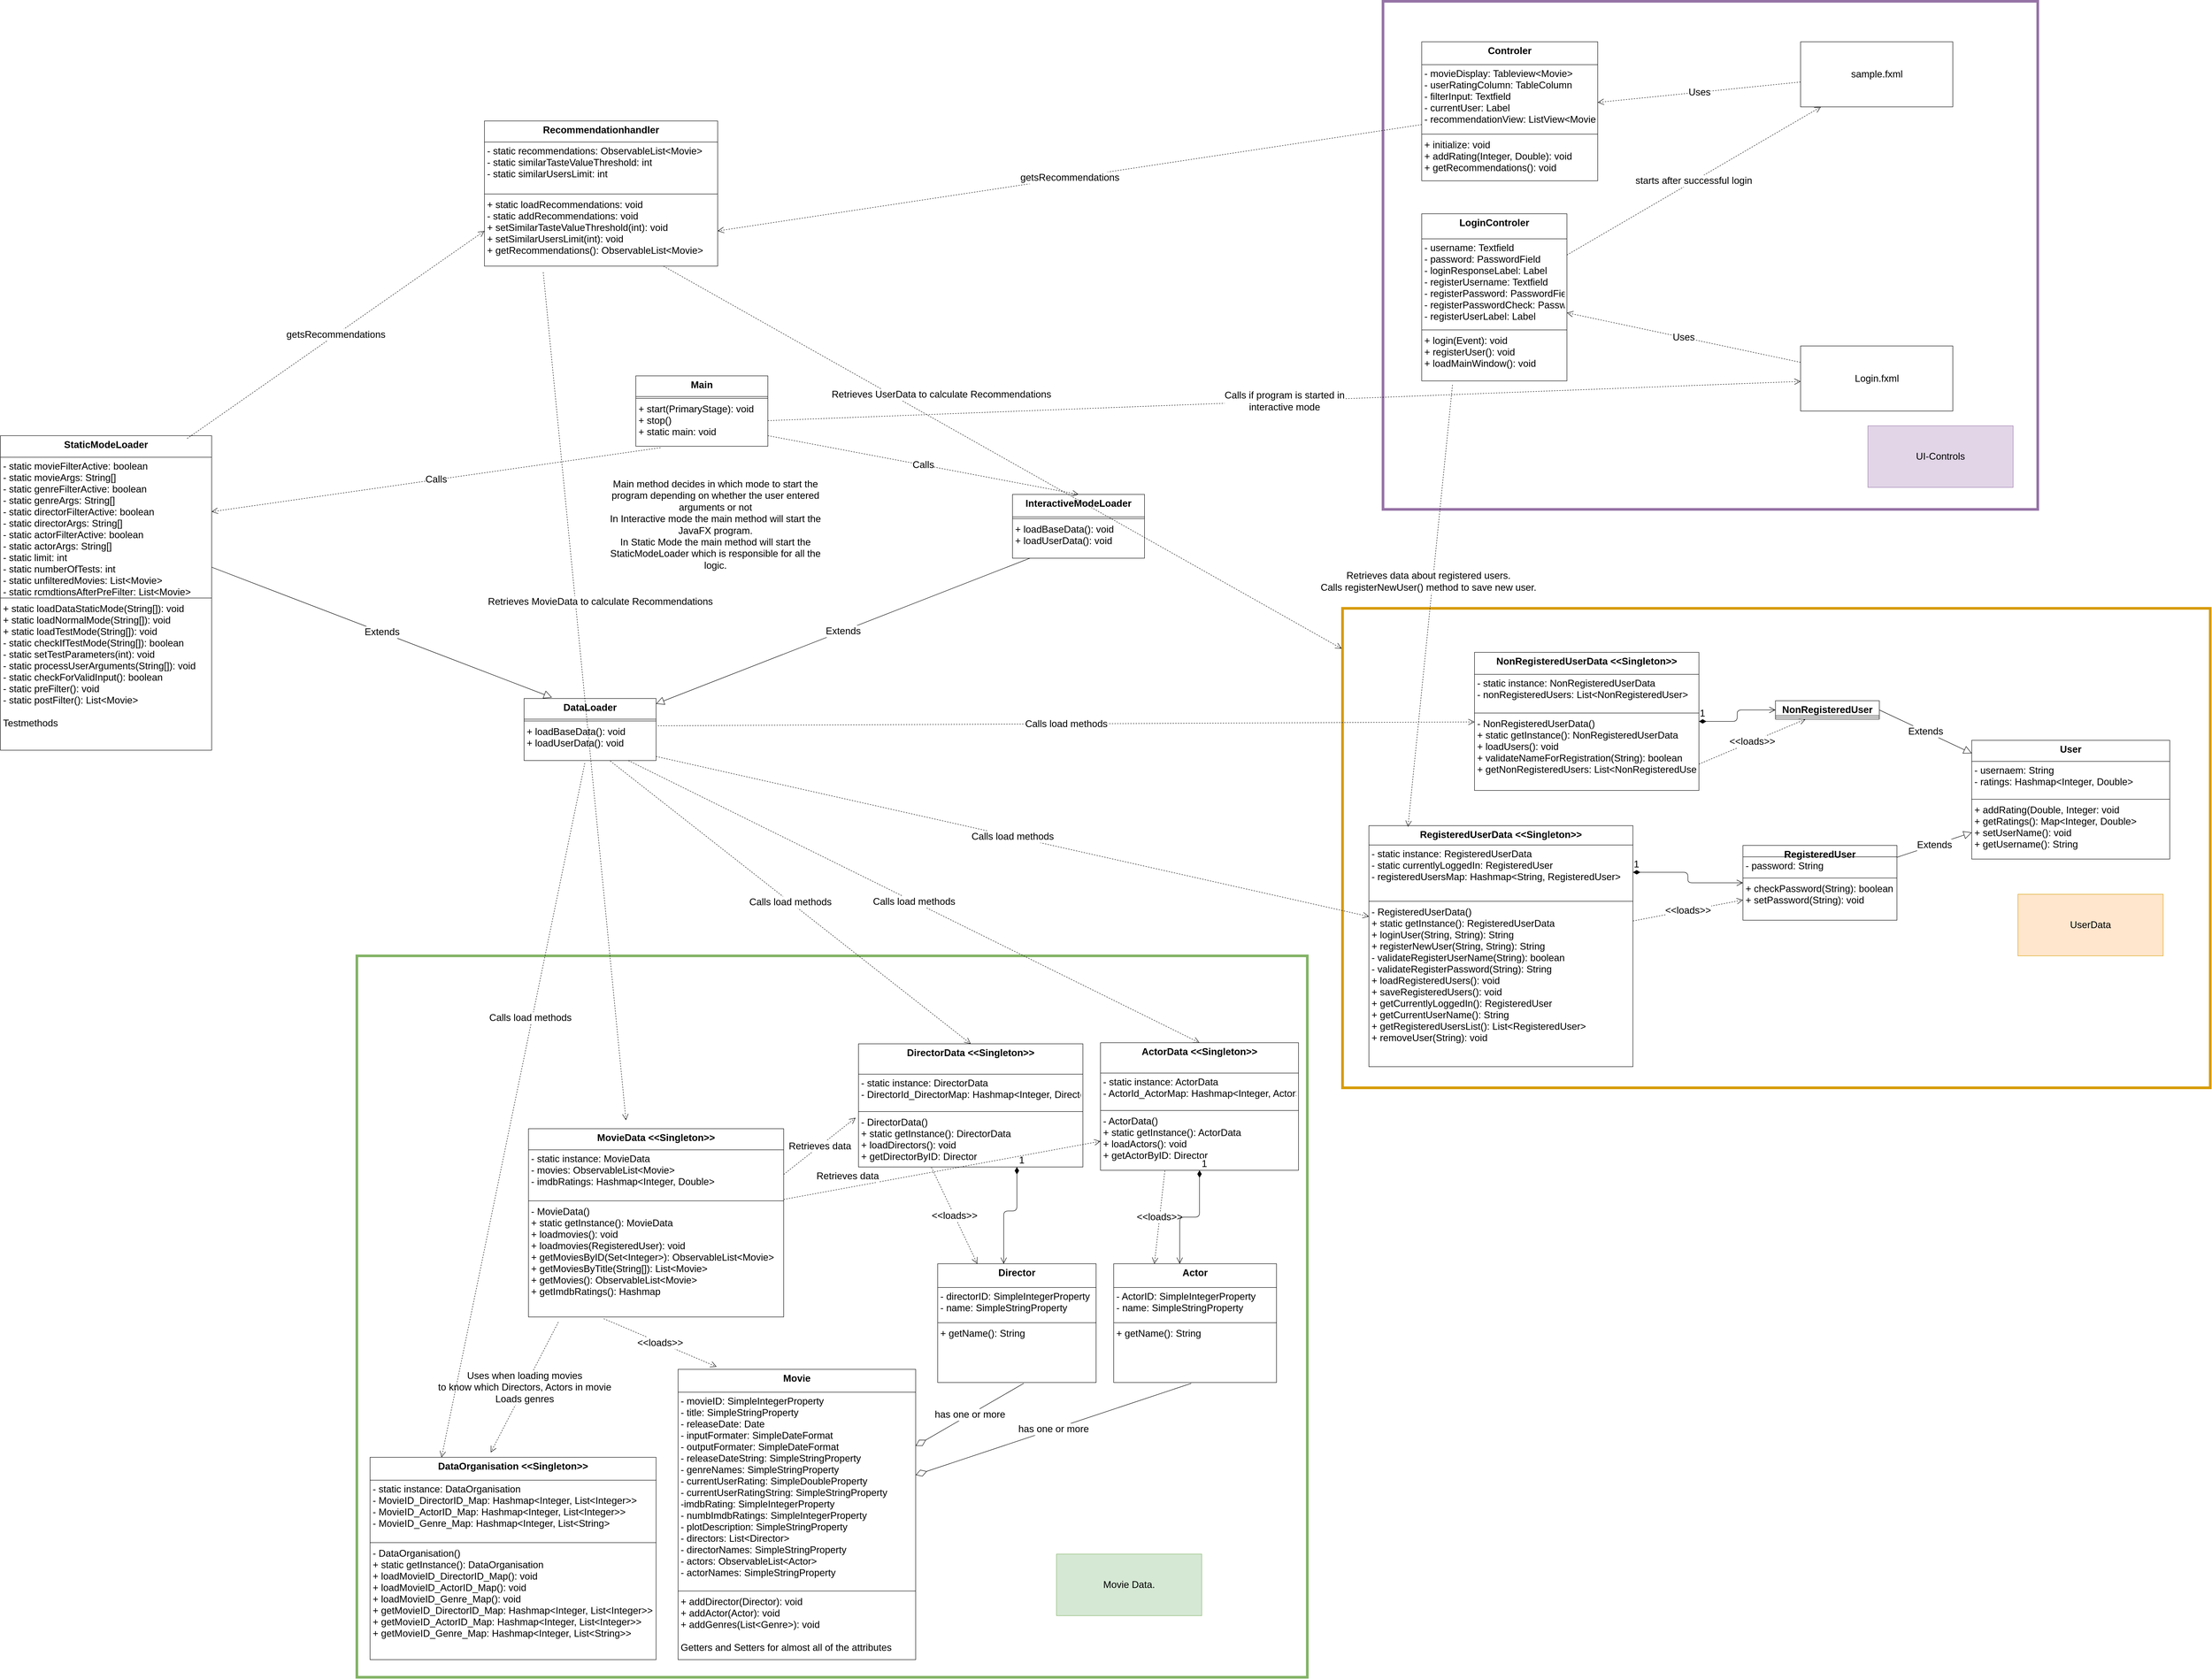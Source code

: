 <mxfile version="10.8.9" type="device"><diagram id="8HhKfUc6ZSLH47v5esoQ" name="Page-1"><mxGraphModel dx="3588" dy="4660" grid="1" gridSize="10" guides="1" tooltips="1" connect="1" arrows="1" fold="1" page="1" pageScale="0.8" pageWidth="850" pageHeight="1100" math="0" shadow="0"><root><mxCell id="0"/><mxCell id="1" parent="0"/><mxCell id="vW1QG-r1ZSbz3fZCaS7M-76" value="" style="rounded=0;whiteSpace=wrap;html=1;strokeWidth=6;fillColor=none;strokeColor=#9673a6;fontSize=22;" parent="1" vertex="1"><mxGeometry x="1232" y="-2790" width="1488" height="1155" as="geometry"/></mxCell><mxCell id="vW1QG-r1ZSbz3fZCaS7M-74" value="" style="rounded=0;whiteSpace=wrap;html=1;strokeWidth=6;fillColor=none;strokeColor=#d79b00;fontSize=22;" parent="1" vertex="1"><mxGeometry x="1140" y="-1410" width="1972" height="1090" as="geometry"/></mxCell><mxCell id="vW1QG-r1ZSbz3fZCaS7M-71" value="" style="rounded=0;whiteSpace=wrap;html=1;strokeWidth=6;fillColor=none;strokeColor=#82b366;fontSize=22;" parent="1" vertex="1"><mxGeometry x="-1100" y="-620" width="2160" height="1640" as="geometry"/></mxCell><mxCell id="vW1QG-r1ZSbz3fZCaS7M-1" value="Director" style="swimlane;fontStyle=1;align=center;verticalAlign=top;childLayout=stackLayout;horizontal=1;startSize=54;horizontalStack=0;resizeParent=1;resizeParentMax=0;resizeLast=0;collapsible=1;marginBottom=0;fontSize=22;" parent="1" vertex="1"><mxGeometry x="220" y="80" width="360" height="270" as="geometry"/></mxCell><mxCell id="vW1QG-r1ZSbz3fZCaS7M-2" value="- directorID: SimpleIntegerProperty&#xA;- name: SimpleStringProperty&#xA;" style="text;strokeColor=none;fillColor=none;align=left;verticalAlign=top;spacingLeft=4;spacingRight=4;overflow=hidden;rotatable=0;points=[[0,0.5],[1,0.5]];portConstraint=eastwest;fontSize=22;" parent="vW1QG-r1ZSbz3fZCaS7M-1" vertex="1"><mxGeometry y="54" width="360" height="76" as="geometry"/></mxCell><mxCell id="vW1QG-r1ZSbz3fZCaS7M-3" value="" style="line;strokeWidth=1;fillColor=none;align=left;verticalAlign=middle;spacingTop=-1;spacingLeft=3;spacingRight=3;rotatable=0;labelPosition=right;points=[];portConstraint=eastwest;fontSize=22;" parent="vW1QG-r1ZSbz3fZCaS7M-1" vertex="1"><mxGeometry y="130" width="360" height="8" as="geometry"/></mxCell><mxCell id="vW1QG-r1ZSbz3fZCaS7M-4" value="+ getName(): String" style="text;strokeColor=none;fillColor=none;align=left;verticalAlign=top;spacingLeft=4;spacingRight=4;overflow=hidden;rotatable=0;points=[[0,0.5],[1,0.5]];portConstraint=eastwest;fontSize=22;" parent="vW1QG-r1ZSbz3fZCaS7M-1" vertex="1"><mxGeometry y="138" width="360" height="132" as="geometry"/></mxCell><mxCell id="vW1QG-r1ZSbz3fZCaS7M-5" value="DirectorData &lt;&lt;Singleton&gt;&gt;" style="swimlane;fontStyle=1;align=center;verticalAlign=top;childLayout=stackLayout;horizontal=1;startSize=69;horizontalStack=0;resizeParent=1;resizeParentMax=0;resizeLast=0;collapsible=1;marginBottom=0;fontSize=22;" parent="1" vertex="1"><mxGeometry x="40" y="-420" width="510" height="280" as="geometry"/></mxCell><mxCell id="vW1QG-r1ZSbz3fZCaS7M-6" value="- static instance: DirectorData&#xA;- DirectorId_DirectorMap: Hashmap&lt;Integer, Director&gt; &#xA;" style="text;strokeColor=none;fillColor=none;align=left;verticalAlign=top;spacingLeft=4;spacingRight=4;overflow=hidden;rotatable=0;points=[[0,0.5],[1,0.5]];portConstraint=eastwest;fontStyle=0;fontSize=22;" parent="vW1QG-r1ZSbz3fZCaS7M-5" vertex="1"><mxGeometry y="69" width="510" height="81" as="geometry"/></mxCell><mxCell id="vW1QG-r1ZSbz3fZCaS7M-7" value="" style="line;strokeWidth=1;fillColor=none;align=left;verticalAlign=middle;spacingTop=-1;spacingLeft=3;spacingRight=3;rotatable=0;labelPosition=right;points=[];portConstraint=eastwest;fontSize=22;" parent="vW1QG-r1ZSbz3fZCaS7M-5" vertex="1"><mxGeometry y="150" width="510" height="8" as="geometry"/></mxCell><mxCell id="vW1QG-r1ZSbz3fZCaS7M-8" value="- DirectorData()&#xA;+ static getInstance(): DirectorData&#xA;+ loadDirectors(): void&#xA;+ getDirectorByID: Director&#xA;" style="text;strokeColor=none;fillColor=none;align=left;verticalAlign=top;spacingLeft=4;spacingRight=4;overflow=hidden;rotatable=0;points=[[0,0.5],[1,0.5]];portConstraint=eastwest;fontSize=22;" parent="vW1QG-r1ZSbz3fZCaS7M-5" vertex="1"><mxGeometry y="158" width="510" height="122" as="geometry"/></mxCell><mxCell id="vW1QG-r1ZSbz3fZCaS7M-11" value="&amp;lt;&amp;lt;loads&amp;gt;&amp;gt;" style="endArrow=open;endSize=12;dashed=1;html=1;exitX=0.325;exitY=1.008;exitDx=0;exitDy=0;entryX=0.25;entryY=0;entryDx=0;entryDy=0;exitPerimeter=0;fontSize=22;" parent="1" source="vW1QG-r1ZSbz3fZCaS7M-8" target="vW1QG-r1ZSbz3fZCaS7M-1" edge="1"><mxGeometry width="160" relative="1" as="geometry"><mxPoint x="220" y="270" as="sourcePoint"/><mxPoint x="380" y="270" as="targetPoint"/></mxGeometry></mxCell><mxCell id="vW1QG-r1ZSbz3fZCaS7M-12" value="1" style="endArrow=open;html=1;endSize=12;startArrow=diamondThin;startSize=14;startFill=1;edgeStyle=orthogonalEdgeStyle;align=left;verticalAlign=bottom;entryX=0.605;entryY=0;entryDx=0;entryDy=0;entryPerimeter=0;fontSize=22;" parent="1" source="vW1QG-r1ZSbz3fZCaS7M-8" edge="1"><mxGeometry x="-1" y="3" relative="1" as="geometry"><mxPoint x="420" y="-69" as="sourcePoint"/><mxPoint x="370" y="80" as="targetPoint"/><Array as="points"><mxPoint x="400" y="-40"/><mxPoint x="370" y="-40"/></Array></mxGeometry></mxCell><mxCell id="vW1QG-r1ZSbz3fZCaS7M-13" value="Actor" style="swimlane;fontStyle=1;align=center;verticalAlign=top;childLayout=stackLayout;horizontal=1;startSize=54;horizontalStack=0;resizeParent=1;resizeParentMax=0;resizeLast=0;collapsible=1;marginBottom=0;fontSize=22;" parent="1" vertex="1"><mxGeometry x="620" y="80" width="370" height="270" as="geometry"/></mxCell><mxCell id="vW1QG-r1ZSbz3fZCaS7M-14" value="- ActorID: SimpleIntegerProperty&#xA;- name: SimpleStringProperty&#xA;" style="text;strokeColor=none;fillColor=none;align=left;verticalAlign=top;spacingLeft=4;spacingRight=4;overflow=hidden;rotatable=0;points=[[0,0.5],[1,0.5]];portConstraint=eastwest;fontSize=22;" parent="vW1QG-r1ZSbz3fZCaS7M-13" vertex="1"><mxGeometry y="54" width="370" height="76" as="geometry"/></mxCell><mxCell id="vW1QG-r1ZSbz3fZCaS7M-15" value="" style="line;strokeWidth=1;fillColor=none;align=left;verticalAlign=middle;spacingTop=-1;spacingLeft=3;spacingRight=3;rotatable=0;labelPosition=right;points=[];portConstraint=eastwest;fontSize=22;" parent="vW1QG-r1ZSbz3fZCaS7M-13" vertex="1"><mxGeometry y="130" width="370" height="8" as="geometry"/></mxCell><mxCell id="vW1QG-r1ZSbz3fZCaS7M-16" value="+ getName(): String" style="text;strokeColor=none;fillColor=none;align=left;verticalAlign=top;spacingLeft=4;spacingRight=4;overflow=hidden;rotatable=0;points=[[0,0.5],[1,0.5]];portConstraint=eastwest;fontSize=22;" parent="vW1QG-r1ZSbz3fZCaS7M-13" vertex="1"><mxGeometry y="138" width="370" height="132" as="geometry"/></mxCell><mxCell id="vW1QG-r1ZSbz3fZCaS7M-17" value="ActorData &lt;&lt;Singleton&gt;&gt;" style="swimlane;fontStyle=1;align=center;verticalAlign=top;childLayout=stackLayout;horizontal=1;startSize=69;horizontalStack=0;resizeParent=1;resizeParentMax=0;resizeLast=0;collapsible=1;marginBottom=0;fontSize=22;" parent="1" vertex="1"><mxGeometry x="590" y="-422.5" width="450" height="290" as="geometry"/></mxCell><mxCell id="vW1QG-r1ZSbz3fZCaS7M-18" value="- static instance: ActorData&#xA;- ActorId_ActorMap: Hashmap&lt;Integer, Actor&gt; &#xA;" style="text;strokeColor=none;fillColor=none;align=left;verticalAlign=top;spacingLeft=4;spacingRight=4;overflow=hidden;rotatable=0;points=[[0,0.5],[1,0.5]];portConstraint=eastwest;fontStyle=0;fontSize=22;" parent="vW1QG-r1ZSbz3fZCaS7M-17" vertex="1"><mxGeometry y="69" width="450" height="81" as="geometry"/></mxCell><mxCell id="vW1QG-r1ZSbz3fZCaS7M-19" value="" style="line;strokeWidth=1;fillColor=none;align=left;verticalAlign=middle;spacingTop=-1;spacingLeft=3;spacingRight=3;rotatable=0;labelPosition=right;points=[];portConstraint=eastwest;fontSize=22;" parent="vW1QG-r1ZSbz3fZCaS7M-17" vertex="1"><mxGeometry y="150" width="450" height="8" as="geometry"/></mxCell><mxCell id="vW1QG-r1ZSbz3fZCaS7M-20" value="- ActorData()&#xA;+ static getInstance(): ActorData&#xA;+ loadActors(): void&#xA;+ getActorByID: Director&#xA;" style="text;strokeColor=none;fillColor=none;align=left;verticalAlign=top;spacingLeft=4;spacingRight=4;overflow=hidden;rotatable=0;points=[[0,0.5],[1,0.5]];portConstraint=eastwest;fontSize=22;" parent="vW1QG-r1ZSbz3fZCaS7M-17" vertex="1"><mxGeometry y="158" width="450" height="132" as="geometry"/></mxCell><mxCell id="vW1QG-r1ZSbz3fZCaS7M-21" value="&amp;lt;&amp;lt;loads&amp;gt;&amp;gt;" style="endArrow=open;endSize=12;dashed=1;html=1;exitX=0.325;exitY=1.008;exitDx=0;exitDy=0;entryX=0.25;entryY=0;entryDx=0;entryDy=0;exitPerimeter=0;fontSize=22;" parent="1" source="vW1QG-r1ZSbz3fZCaS7M-20" target="vW1QG-r1ZSbz3fZCaS7M-13" edge="1"><mxGeometry width="160" relative="1" as="geometry"><mxPoint x="620" y="270" as="sourcePoint"/><mxPoint x="780" y="270" as="targetPoint"/></mxGeometry></mxCell><mxCell id="vW1QG-r1ZSbz3fZCaS7M-22" value="1" style="endArrow=open;html=1;endSize=12;startArrow=diamondThin;startSize=14;startFill=1;edgeStyle=orthogonalEdgeStyle;align=left;verticalAlign=bottom;fontSize=22;" parent="1" source="vW1QG-r1ZSbz3fZCaS7M-17" target="vW1QG-r1ZSbz3fZCaS7M-13" edge="1"><mxGeometry x="-1" y="3" relative="1" as="geometry"><mxPoint x="746.667" y="-69.333" as="sourcePoint"/><mxPoint x="770" y="260" as="targetPoint"/><Array as="points"><mxPoint x="815" y="-26"/><mxPoint x="770" y="-26"/></Array></mxGeometry></mxCell><mxCell id="vW1QG-r1ZSbz3fZCaS7M-23" value="Movie" style="swimlane;fontStyle=1;align=center;verticalAlign=top;childLayout=stackLayout;horizontal=1;startSize=52;horizontalStack=0;resizeParent=1;resizeParentMax=0;resizeLast=0;collapsible=1;marginBottom=0;fontSize=22;" parent="1" vertex="1"><mxGeometry x="-370" y="320" width="540" height="660" as="geometry"/></mxCell><mxCell id="vW1QG-r1ZSbz3fZCaS7M-24" value="- movieID: SimpleIntegerProperty&#xA;- title: SimpleStringProperty&#xA;- releaseDate: Date&#xA;- inputFormater: SimpleDateFormat&#xA;- outputFormater: SimpleDateFormat&#xA;- releaseDateString: SimpleStringProperty&#xA;- genreNames: SimpleStringProperty&#xA;- currentUserRating: SimpleDoubleProperty&#xA;- currentUserRatingString: SimpleStringProperty&#xA;-imdbRating: SimpleIntegerProperty&#xA;- numbImdbRatings: SimpleIntegerProperty&#xA;- plotDescription: SimpleStringProperty&#xA;- directors: List&lt;Director&gt;&#xA;- directorNames: SimpleStringProperty&#xA;- actors: ObservableList&lt;Actor&gt;&#xA;- actorNames: SimpleStringProperty&#xA;&#xA;" style="text;strokeColor=none;fillColor=none;align=left;verticalAlign=top;spacingLeft=4;spacingRight=4;overflow=hidden;rotatable=0;points=[[0,0.5],[1,0.5]];portConstraint=eastwest;fontSize=22;" parent="vW1QG-r1ZSbz3fZCaS7M-23" vertex="1"><mxGeometry y="52" width="540" height="448" as="geometry"/></mxCell><mxCell id="vW1QG-r1ZSbz3fZCaS7M-25" value="" style="line;strokeWidth=1;fillColor=none;align=left;verticalAlign=middle;spacingTop=-1;spacingLeft=3;spacingRight=3;rotatable=0;labelPosition=right;points=[];portConstraint=eastwest;fontSize=22;" parent="vW1QG-r1ZSbz3fZCaS7M-23" vertex="1"><mxGeometry y="500" width="540" height="8" as="geometry"/></mxCell><mxCell id="vW1QG-r1ZSbz3fZCaS7M-26" value="+ addDirector(Director): void&#xA;+ addActor(Actor): void&#xA;+ addGenres(List&lt;Genre&gt;): void&#xA;&#xA;Getters and Setters for almost all of the attributes&#xA;" style="text;strokeColor=none;fillColor=none;align=left;verticalAlign=top;spacingLeft=4;spacingRight=4;overflow=hidden;rotatable=0;points=[[0,0.5],[1,0.5]];portConstraint=eastwest;fontSize=22;" parent="vW1QG-r1ZSbz3fZCaS7M-23" vertex="1"><mxGeometry y="508" width="540" height="152" as="geometry"/></mxCell><mxCell id="vW1QG-r1ZSbz3fZCaS7M-27" value="MovieData &lt;&lt;Singleton&gt;&gt;" style="swimlane;fontStyle=1;align=center;verticalAlign=top;childLayout=stackLayout;horizontal=1;startSize=48;horizontalStack=0;resizeParent=1;resizeParentMax=0;resizeLast=0;collapsible=1;marginBottom=0;fontSize=22;" parent="1" vertex="1"><mxGeometry x="-710" y="-227" width="580" height="428" as="geometry"/></mxCell><mxCell id="vW1QG-r1ZSbz3fZCaS7M-28" value="- static instance: MovieData&#xA;- movies: ObservableList&lt;Movie&gt;&#xA;- imdbRatings: Hashmap&lt;Integer, Double&gt;&#xA;&#xA;" style="text;strokeColor=none;fillColor=none;align=left;verticalAlign=top;spacingLeft=4;spacingRight=4;overflow=hidden;rotatable=0;points=[[0,0.5],[1,0.5]];portConstraint=eastwest;fontStyle=0;fontSize=22;" parent="vW1QG-r1ZSbz3fZCaS7M-27" vertex="1"><mxGeometry y="48" width="580" height="112" as="geometry"/></mxCell><mxCell id="vW1QG-r1ZSbz3fZCaS7M-29" value="" style="line;strokeWidth=1;fillColor=none;align=left;verticalAlign=middle;spacingTop=-1;spacingLeft=3;spacingRight=3;rotatable=0;labelPosition=right;points=[];portConstraint=eastwest;fontSize=22;" parent="vW1QG-r1ZSbz3fZCaS7M-27" vertex="1"><mxGeometry y="160" width="580" height="8" as="geometry"/></mxCell><mxCell id="vW1QG-r1ZSbz3fZCaS7M-30" value="- MovieData()&#xA;+ static getInstance(): MovieData&#xA;+ loadmovies(): void&#xA;+ loadmovies(RegisteredUser): void&#xA;+ getMoviesByID(Set&lt;Integer&gt;): ObservableList&lt;Movie&gt;&#xA;+ getMoviesByTitle(String[]): List&lt;Movie&gt;&#xA;+ getMovies(): ObservableList&lt;Movie&gt;&#xA;+ getImdbRatings(): Hashmap&#xA;&#xA;" style="text;strokeColor=none;fillColor=none;align=left;verticalAlign=top;spacingLeft=4;spacingRight=4;overflow=hidden;rotatable=0;points=[[0,0.5],[1,0.5]];portConstraint=eastwest;fontSize=22;" parent="vW1QG-r1ZSbz3fZCaS7M-27" vertex="1"><mxGeometry y="168" width="580" height="260" as="geometry"/></mxCell><mxCell id="vW1QG-r1ZSbz3fZCaS7M-31" value="&amp;lt;&amp;lt;loads&amp;gt;&amp;gt;" style="endArrow=open;endSize=12;dashed=1;html=1;entryX=0.162;entryY=-0.009;entryDx=0;entryDy=0;entryPerimeter=0;exitX=0.295;exitY=1.015;exitDx=0;exitDy=0;exitPerimeter=0;fontSize=22;" parent="1" source="vW1QG-r1ZSbz3fZCaS7M-30" target="vW1QG-r1ZSbz3fZCaS7M-23" edge="1"><mxGeometry width="160" relative="1" as="geometry"><mxPoint x="282" y="870" as="sourcePoint"/><mxPoint x="282" y="580" as="targetPoint"/></mxGeometry></mxCell><mxCell id="vW1QG-r1ZSbz3fZCaS7M-33" value="has one or more" style="endArrow=diamondThin;endFill=0;endSize=24;html=1;exitX=0.543;exitY=1.015;exitDx=0;exitDy=0;exitPerimeter=0;fontSize=22;" parent="1" source="vW1QG-r1ZSbz3fZCaS7M-4" target="vW1QG-r1ZSbz3fZCaS7M-23" edge="1"><mxGeometry width="160" relative="1" as="geometry"><mxPoint x="10" y="1120" as="sourcePoint"/><mxPoint x="170" y="1120" as="targetPoint"/></mxGeometry></mxCell><mxCell id="vW1QG-r1ZSbz3fZCaS7M-34" value="has one or more" style="endArrow=diamondThin;endFill=0;endSize=24;html=1;exitX=0.476;exitY=1.015;exitDx=0;exitDy=0;exitPerimeter=0;fontSize=22;" parent="1" source="vW1QG-r1ZSbz3fZCaS7M-16" target="vW1QG-r1ZSbz3fZCaS7M-23" edge="1"><mxGeometry width="160" relative="1" as="geometry"><mxPoint x="335" y="302" as="sourcePoint"/><mxPoint x="483" y="430" as="targetPoint"/></mxGeometry></mxCell><mxCell id="vW1QG-r1ZSbz3fZCaS7M-35" value="DataOrganisation &lt;&lt;Singleton&gt;&gt;" style="swimlane;fontStyle=1;align=center;verticalAlign=top;childLayout=stackLayout;horizontal=1;startSize=52;horizontalStack=0;resizeParent=1;resizeParentMax=0;resizeLast=0;collapsible=1;marginBottom=0;fontSize=22;" parent="1" vertex="1"><mxGeometry x="-1070" y="520" width="650" height="460" as="geometry"/></mxCell><mxCell id="vW1QG-r1ZSbz3fZCaS7M-36" value="- static instance: DataOrganisation&#xA;- MovieID_DirectorID_Map: Hashmap&lt;Integer, List&lt;Integer&gt;&gt;&#xA;- MovieID_ActorID_Map: Hashmap&lt;Integer, List&lt;Integer&gt;&gt; &#xA;- MovieID_Genre_Map: Hashmap&lt;Integer, List&lt;String&gt; &#xA;" style="text;strokeColor=none;fillColor=none;align=left;verticalAlign=top;spacingLeft=4;spacingRight=4;overflow=hidden;rotatable=0;points=[[0,0.5],[1,0.5]];portConstraint=eastwest;fontStyle=0;fontSize=22;" parent="vW1QG-r1ZSbz3fZCaS7M-35" vertex="1"><mxGeometry y="52" width="650" height="138" as="geometry"/></mxCell><mxCell id="vW1QG-r1ZSbz3fZCaS7M-37" value="" style="line;strokeWidth=1;fillColor=none;align=left;verticalAlign=middle;spacingTop=-1;spacingLeft=3;spacingRight=3;rotatable=0;labelPosition=right;points=[];portConstraint=eastwest;fontSize=22;" parent="vW1QG-r1ZSbz3fZCaS7M-35" vertex="1"><mxGeometry y="190" width="650" height="8" as="geometry"/></mxCell><mxCell id="vW1QG-r1ZSbz3fZCaS7M-38" value="- DataOrganisation()&#xA;+ static getInstance(): DataOrganisation&#xA;+ loadMovieID_DirectorID_Map(): void&#xA;+ loadMovieID_ActorID_Map(): void&#xA;+ loadMovieID_Genre_Map(): void&#xA;+ getMovieID_DirectorID_Map: Hashmap&lt;Integer, List&lt;Integer&gt;&gt;&#xA;+ getMovieID_ActorID_Map: Hashmap&lt;Integer, List&lt;Integer&gt;&gt;&#xA;+ getMovieID_Genre_Map: Hashmap&lt;Integer, List&lt;String&gt;&gt;&#xA;" style="text;strokeColor=none;fillColor=none;align=left;verticalAlign=top;spacingLeft=4;spacingRight=4;overflow=hidden;rotatable=0;points=[[0,0.5],[1,0.5]];portConstraint=eastwest;fontSize=22;" parent="vW1QG-r1ZSbz3fZCaS7M-35" vertex="1"><mxGeometry y="198" width="650" height="262" as="geometry"/></mxCell><mxCell id="vW1QG-r1ZSbz3fZCaS7M-39" value="DataLoader" style="swimlane;fontStyle=1;align=center;verticalAlign=top;childLayout=stackLayout;horizontal=1;startSize=47;horizontalStack=0;resizeParent=1;resizeParentMax=0;resizeLast=0;collapsible=1;marginBottom=0;fontSize=22;" parent="1" vertex="1"><mxGeometry x="-720" y="-1205" width="300" height="141" as="geometry"/></mxCell><mxCell id="vW1QG-r1ZSbz3fZCaS7M-41" value="" style="line;strokeWidth=1;fillColor=none;align=left;verticalAlign=middle;spacingTop=-1;spacingLeft=3;spacingRight=3;rotatable=0;labelPosition=right;points=[];portConstraint=eastwest;fontSize=22;" parent="vW1QG-r1ZSbz3fZCaS7M-39" vertex="1"><mxGeometry y="47" width="300" height="8" as="geometry"/></mxCell><mxCell id="vW1QG-r1ZSbz3fZCaS7M-42" value="+ loadBaseData(): void&#xA;+ loadUserData(): void&#xA;&#xA;" style="text;strokeColor=none;fillColor=none;align=left;verticalAlign=top;spacingLeft=4;spacingRight=4;overflow=hidden;rotatable=0;points=[[0,0.5],[1,0.5]];portConstraint=eastwest;fontSize=22;" parent="vW1QG-r1ZSbz3fZCaS7M-39" vertex="1"><mxGeometry y="55" width="300" height="86" as="geometry"/></mxCell><mxCell id="vW1QG-r1ZSbz3fZCaS7M-43" value="&lt;div style=&quot;font-size: 22px;&quot;&gt;Uses when loading movies &lt;br style=&quot;font-size: 22px;&quot;&gt;&lt;/div&gt;&lt;div style=&quot;font-size: 22px;&quot;&gt;to know which Directors, Actors in movie&lt;/div&gt;&lt;div style=&quot;font-size: 22px;&quot;&gt;Loads genres&lt;br style=&quot;font-size: 22px;&quot;&gt;&lt;/div&gt;" style="endArrow=open;endSize=12;dashed=1;html=1;exitX=0.117;exitY=1.045;exitDx=0;exitDy=0;entryX=0.422;entryY=-0.024;entryDx=0;entryDy=0;entryPerimeter=0;exitPerimeter=0;fontSize=22;" parent="1" source="vW1QG-r1ZSbz3fZCaS7M-30" target="vW1QG-r1ZSbz3fZCaS7M-35" edge="1"><mxGeometry width="160" relative="1" as="geometry"><mxPoint x="-680" y="1120" as="sourcePoint"/><mxPoint x="-520" y="1120" as="targetPoint"/></mxGeometry></mxCell><mxCell id="vW1QG-r1ZSbz3fZCaS7M-46" value="Retrieves data" style="endArrow=open;endSize=12;dashed=1;html=1;entryX=-0.013;entryY=0.083;entryDx=0;entryDy=0;entryPerimeter=0;exitX=1;exitY=0.5;exitDx=0;exitDy=0;fontSize=22;" parent="1" source="vW1QG-r1ZSbz3fZCaS7M-28" target="vW1QG-r1ZSbz3fZCaS7M-8" edge="1"><mxGeometry width="160" relative="1" as="geometry"><mxPoint x="10" y="-36" as="sourcePoint"/><mxPoint x="170" y="-36" as="targetPoint"/></mxGeometry></mxCell><mxCell id="vW1QG-r1ZSbz3fZCaS7M-47" value="Retrieves data" style="endArrow=open;endSize=12;dashed=1;html=1;entryX=0;entryY=0.5;entryDx=0;entryDy=0;fontSize=22;" parent="1" source="vW1QG-r1ZSbz3fZCaS7M-27" target="vW1QG-r1ZSbz3fZCaS7M-20" edge="1"><mxGeometry x="-0.584" y="26" width="160" relative="1" as="geometry"><mxPoint y="30" as="sourcePoint"/><mxPoint x="220" y="-88" as="targetPoint"/><mxPoint as="offset"/></mxGeometry></mxCell><mxCell id="vW1QG-r1ZSbz3fZCaS7M-48" value="Calls load methods" style="endArrow=open;endSize=12;dashed=1;html=1;exitX=0.46;exitY=1.07;exitDx=0;exitDy=0;exitPerimeter=0;entryX=0.25;entryY=0;entryDx=0;entryDy=0;fontSize=22;" parent="1" source="vW1QG-r1ZSbz3fZCaS7M-42" target="vW1QG-r1ZSbz3fZCaS7M-35" edge="1"><mxGeometry x="-0.265" y="-4" width="160" relative="1" as="geometry"><mxPoint x="-680" y="920" as="sourcePoint"/><mxPoint x="-540" y="-280" as="targetPoint"/><mxPoint as="offset"/></mxGeometry></mxCell><mxCell id="vW1QG-r1ZSbz3fZCaS7M-49" value="Calls load methods" style="endArrow=open;endSize=12;dashed=1;html=1;exitX=0.653;exitY=1.012;exitDx=0;exitDy=0;exitPerimeter=0;entryX=0.5;entryY=0;entryDx=0;entryDy=0;fontSize=22;" parent="1" source="vW1QG-r1ZSbz3fZCaS7M-42" target="vW1QG-r1ZSbz3fZCaS7M-5" edge="1"><mxGeometry width="160" relative="1" as="geometry"><mxPoint x="-462" y="-666" as="sourcePoint"/><mxPoint x="-490" y="650" as="targetPoint"/></mxGeometry></mxCell><mxCell id="vW1QG-r1ZSbz3fZCaS7M-50" value="Calls load methods" style="endArrow=open;endSize=12;dashed=1;html=1;entryX=0.5;entryY=0;entryDx=0;entryDy=0;fontSize=22;" parent="1" source="vW1QG-r1ZSbz3fZCaS7M-42" target="vW1QG-r1ZSbz3fZCaS7M-17" edge="1"><mxGeometry width="160" relative="1" as="geometry"><mxPoint x="-460" y="-970" as="sourcePoint"/><mxPoint x="444" y="-366" as="targetPoint"/></mxGeometry></mxCell><mxCell id="vW1QG-r1ZSbz3fZCaS7M-54" value="InteractiveModeLoader" style="swimlane;fontStyle=1;align=center;verticalAlign=top;childLayout=stackLayout;horizontal=1;startSize=51;horizontalStack=0;resizeParent=1;resizeParentMax=0;resizeLast=0;collapsible=1;marginBottom=0;fontSize=22;" parent="1" vertex="1"><mxGeometry x="390" y="-1669" width="300" height="145" as="geometry"/></mxCell><mxCell id="vW1QG-r1ZSbz3fZCaS7M-55" value="" style="line;strokeWidth=1;fillColor=none;align=left;verticalAlign=middle;spacingTop=-1;spacingLeft=3;spacingRight=3;rotatable=0;labelPosition=right;points=[];portConstraint=eastwest;fontSize=22;" parent="vW1QG-r1ZSbz3fZCaS7M-54" vertex="1"><mxGeometry y="51" width="300" height="8" as="geometry"/></mxCell><mxCell id="vW1QG-r1ZSbz3fZCaS7M-56" value="+ loadBaseData(): void&#xA;+ loadUserData(): void&#xA;&#xA;" style="text;strokeColor=none;fillColor=none;align=left;verticalAlign=top;spacingLeft=4;spacingRight=4;overflow=hidden;rotatable=0;points=[[0,0.5],[1,0.5]];portConstraint=eastwest;fontSize=22;" parent="vW1QG-r1ZSbz3fZCaS7M-54" vertex="1"><mxGeometry y="59" width="300" height="86" as="geometry"/></mxCell><mxCell id="vW1QG-r1ZSbz3fZCaS7M-57" value="Extends" style="endArrow=block;endSize=16;endFill=0;html=1;entryX=0.211;entryY=-0.017;entryDx=0;entryDy=0;entryPerimeter=0;fontSize=22;" parent="1" source="vW1QG-r1ZSbz3fZCaS7M-146" target="vW1QG-r1ZSbz3fZCaS7M-39" edge="1"><mxGeometry width="160" relative="1" as="geometry"><mxPoint x="-1313.408" y="-1575" as="sourcePoint"/><mxPoint x="-430" y="-1275" as="targetPoint"/></mxGeometry></mxCell><mxCell id="vW1QG-r1ZSbz3fZCaS7M-59" value="Extends" style="endArrow=block;endSize=16;endFill=0;html=1;fontSize=22;" parent="1" source="vW1QG-r1ZSbz3fZCaS7M-56" target="vW1QG-r1ZSbz3fZCaS7M-39" edge="1"><mxGeometry width="160" relative="1" as="geometry"><mxPoint x="-230" y="-1355" as="sourcePoint"/><mxPoint x="-298" y="-1211" as="targetPoint"/></mxGeometry></mxCell><mxCell id="vW1QG-r1ZSbz3fZCaS7M-60" value="Main" style="swimlane;fontStyle=1;align=center;verticalAlign=top;childLayout=stackLayout;horizontal=1;startSize=47;horizontalStack=0;resizeParent=1;resizeParentMax=0;resizeLast=0;collapsible=1;marginBottom=0;fontSize=22;" parent="1" vertex="1"><mxGeometry x="-466" y="-1938.5" width="300" height="160" as="geometry"/></mxCell><mxCell id="vW1QG-r1ZSbz3fZCaS7M-61" value="" style="line;strokeWidth=1;fillColor=none;align=left;verticalAlign=middle;spacingTop=-1;spacingLeft=3;spacingRight=3;rotatable=0;labelPosition=right;points=[];portConstraint=eastwest;fontSize=22;" parent="vW1QG-r1ZSbz3fZCaS7M-60" vertex="1"><mxGeometry y="47" width="300" height="8" as="geometry"/></mxCell><mxCell id="vW1QG-r1ZSbz3fZCaS7M-62" value="+ start(PrimaryStage): void&#xA;+ stop()&#xA;+ static main: void&#xA;" style="text;strokeColor=none;fillColor=none;align=left;verticalAlign=top;spacingLeft=4;spacingRight=4;overflow=hidden;rotatable=0;points=[[0,0.5],[1,0.5]];portConstraint=eastwest;fontSize=22;" parent="vW1QG-r1ZSbz3fZCaS7M-60" vertex="1"><mxGeometry y="55" width="300" height="105" as="geometry"/></mxCell><mxCell id="vW1QG-r1ZSbz3fZCaS7M-66" value="Calls" style="endArrow=open;endSize=12;dashed=1;html=1;exitX=0.187;exitY=1.031;exitDx=0;exitDy=0;exitPerimeter=0;fontSize=22;" parent="1" source="vW1QG-r1ZSbz3fZCaS7M-62" target="vW1QG-r1ZSbz3fZCaS7M-146" edge="1"><mxGeometry width="160" relative="1" as="geometry"><mxPoint x="-390" y="-1715" as="sourcePoint"/><mxPoint x="-1389.333" y="-1694.667" as="targetPoint"/></mxGeometry></mxCell><mxCell id="vW1QG-r1ZSbz3fZCaS7M-67" value="Calls" style="endArrow=open;endSize=12;dashed=1;html=1;entryX=0.5;entryY=0;entryDx=0;entryDy=0;fontSize=22;" parent="1" source="vW1QG-r1ZSbz3fZCaS7M-62" target="vW1QG-r1ZSbz3fZCaS7M-54" edge="1"><mxGeometry width="160" relative="1" as="geometry"><mxPoint x="-143.5" y="-1780.833" as="sourcePoint"/><mxPoint x="-263.5" y="-1463.5" as="targetPoint"/></mxGeometry></mxCell><mxCell id="vW1QG-r1ZSbz3fZCaS7M-69" value="&lt;div&gt;Main method decides in which mode to start the program depending on whether the user entered arguments or not&lt;/div&gt;&lt;div&gt;In Interactive mode the main method will start the JavaFX program.&lt;/div&gt;&lt;div&gt;In Static Mode the main method will start the StaticModeLoader which is responsible for all the logic.&lt;br&gt;&lt;/div&gt;" style="text;html=1;strokeColor=none;fillColor=none;align=center;verticalAlign=middle;whiteSpace=wrap;rounded=0;fontSize=22;" parent="1" vertex="1"><mxGeometry x="-540" y="-1720" width="510" height="240" as="geometry"/></mxCell><mxCell id="vW1QG-r1ZSbz3fZCaS7M-73" value="&lt;div style=&quot;font-size: 22px;&quot;&gt;Movie Data.&lt;/div&gt;" style="text;html=1;strokeColor=#82b366;fillColor=#d5e8d4;align=center;verticalAlign=middle;whiteSpace=wrap;rounded=0;fontSize=22;" parent="1" vertex="1"><mxGeometry x="490" y="740" width="330" height="140" as="geometry"/></mxCell><mxCell id="vW1QG-r1ZSbz3fZCaS7M-75" value="UserData" style="text;html=1;strokeColor=#d79b00;fillColor=#ffe6cc;align=center;verticalAlign=middle;whiteSpace=wrap;rounded=0;fontSize=22;" parent="1" vertex="1"><mxGeometry x="2675" y="-760" width="330" height="140" as="geometry"/></mxCell><mxCell id="vW1QG-r1ZSbz3fZCaS7M-77" value="UI-Controls" style="text;html=1;strokeColor=#9673a6;fillColor=#e1d5e7;align=center;verticalAlign=middle;whiteSpace=wrap;rounded=0;fontSize=22;" parent="1" vertex="1"><mxGeometry x="2334" y="-1825" width="330" height="140" as="geometry"/></mxCell><mxCell id="vW1QG-r1ZSbz3fZCaS7M-78" value="NonRegisteredUser" style="swimlane;fontStyle=1;align=center;verticalAlign=top;childLayout=stackLayout;horizontal=1;startSize=34;horizontalStack=0;resizeParent=1;resizeParentMax=0;resizeLast=0;collapsible=1;marginBottom=0;fontSize=22;" parent="1" vertex="1"><mxGeometry x="2124" y="-1200" width="236" height="42" as="geometry"/></mxCell><mxCell id="vW1QG-r1ZSbz3fZCaS7M-80" value="" style="line;strokeWidth=1;fillColor=none;align=left;verticalAlign=middle;spacingTop=-1;spacingLeft=3;spacingRight=3;rotatable=0;labelPosition=right;points=[];portConstraint=eastwest;fontSize=22;" parent="vW1QG-r1ZSbz3fZCaS7M-78" vertex="1"><mxGeometry y="34" width="236" height="8" as="geometry"/></mxCell><mxCell id="vW1QG-r1ZSbz3fZCaS7M-82" value="NonRegisteredUserData &lt;&lt;Singleton&gt;&gt;" style="swimlane;fontStyle=1;align=center;verticalAlign=top;childLayout=stackLayout;horizontal=1;startSize=50;horizontalStack=0;resizeParent=1;resizeParentMax=0;resizeLast=0;collapsible=1;marginBottom=0;fontSize=22;" parent="1" vertex="1"><mxGeometry x="1440" y="-1310" width="510" height="314" as="geometry"/></mxCell><mxCell id="vW1QG-r1ZSbz3fZCaS7M-83" value="- static instance: NonRegisteredUserData&#xA;- nonRegisteredUsers: List&lt;NonRegisteredUser&gt; &#xA;" style="text;strokeColor=none;fillColor=none;align=left;verticalAlign=top;spacingLeft=4;spacingRight=4;overflow=hidden;rotatable=0;points=[[0,0.5],[1,0.5]];portConstraint=eastwest;fontStyle=0;fontSize=22;" parent="vW1QG-r1ZSbz3fZCaS7M-82" vertex="1"><mxGeometry y="50" width="510" height="84" as="geometry"/></mxCell><mxCell id="vW1QG-r1ZSbz3fZCaS7M-84" value="" style="line;strokeWidth=1;fillColor=none;align=left;verticalAlign=middle;spacingTop=-1;spacingLeft=3;spacingRight=3;rotatable=0;labelPosition=right;points=[];portConstraint=eastwest;fontSize=22;" parent="vW1QG-r1ZSbz3fZCaS7M-82" vertex="1"><mxGeometry y="134" width="510" height="8" as="geometry"/></mxCell><mxCell id="vW1QG-r1ZSbz3fZCaS7M-85" value="- NonRegisteredUserData()&#xA;+ static getInstance(): NonRegisteredUserData&#xA;+ loadUsers(): void&#xA;+ validateNameForRegistration(String): boolean&#xA;+ getNonRegisteredUsers: List&lt;NonRegisteredUser&gt;&#xA;" style="text;strokeColor=none;fillColor=none;align=left;verticalAlign=top;spacingLeft=4;spacingRight=4;overflow=hidden;rotatable=0;points=[[0,0.5],[1,0.5]];portConstraint=eastwest;fontSize=22;" parent="vW1QG-r1ZSbz3fZCaS7M-82" vertex="1"><mxGeometry y="142" width="510" height="172" as="geometry"/></mxCell><mxCell id="vW1QG-r1ZSbz3fZCaS7M-86" value="&amp;lt;&amp;lt;loads&amp;gt;&amp;gt;" style="endArrow=open;endSize=12;dashed=1;html=1;exitX=1;exitY=0.652;exitDx=0;exitDy=0;exitPerimeter=0;fontSize=22;" parent="1" source="vW1QG-r1ZSbz3fZCaS7M-85" target="vW1QG-r1ZSbz3fZCaS7M-78" edge="1"><mxGeometry width="160" relative="1" as="geometry"><mxPoint x="2932" y="-402" as="sourcePoint"/><mxPoint x="2597" y="-845.5" as="targetPoint"/></mxGeometry></mxCell><mxCell id="vW1QG-r1ZSbz3fZCaS7M-90" value="User" style="swimlane;fontStyle=1;align=center;verticalAlign=top;childLayout=stackLayout;horizontal=1;startSize=48;horizontalStack=0;resizeParent=1;resizeParentMax=0;resizeLast=0;collapsible=1;marginBottom=0;fontSize=22;" parent="1" vertex="1"><mxGeometry x="2570" y="-1110" width="450" height="270" as="geometry"/></mxCell><mxCell id="vW1QG-r1ZSbz3fZCaS7M-91" value="- usernaem: String&#xA;- ratings: Hashmap&lt;Integer, Double&gt;&#xA;&#xA;" style="text;strokeColor=none;fillColor=none;align=left;verticalAlign=top;spacingLeft=4;spacingRight=4;overflow=hidden;rotatable=0;points=[[0,0.5],[1,0.5]];portConstraint=eastwest;fontSize=22;" parent="vW1QG-r1ZSbz3fZCaS7M-90" vertex="1"><mxGeometry y="48" width="450" height="82" as="geometry"/></mxCell><mxCell id="vW1QG-r1ZSbz3fZCaS7M-92" value="" style="line;strokeWidth=1;fillColor=none;align=left;verticalAlign=middle;spacingTop=-1;spacingLeft=3;spacingRight=3;rotatable=0;labelPosition=right;points=[];portConstraint=eastwest;fontSize=22;" parent="vW1QG-r1ZSbz3fZCaS7M-90" vertex="1"><mxGeometry y="130" width="450" height="8" as="geometry"/></mxCell><mxCell id="vW1QG-r1ZSbz3fZCaS7M-93" value="+ addRating(Double, Integer: void&#xA;+ getRatings(): Map&lt;Integer, Double&gt;&#xA;+ setUserName(): void&#xA;+ getUsername(): String&#xA;" style="text;strokeColor=none;fillColor=none;align=left;verticalAlign=top;spacingLeft=4;spacingRight=4;overflow=hidden;rotatable=0;points=[[0,0.5],[1,0.5]];portConstraint=eastwest;fontSize=22;" parent="vW1QG-r1ZSbz3fZCaS7M-90" vertex="1"><mxGeometry y="138" width="450" height="132" as="geometry"/></mxCell><mxCell id="vW1QG-r1ZSbz3fZCaS7M-96" value="Extends" style="endArrow=block;endSize=16;endFill=0;html=1;fontSize=22;exitX=1;exitY=0.5;exitDx=0;exitDy=0;" parent="1" source="vW1QG-r1ZSbz3fZCaS7M-78" target="vW1QG-r1ZSbz3fZCaS7M-90" edge="1"><mxGeometry width="160" relative="1" as="geometry"><mxPoint x="2400" y="-1200" as="sourcePoint"/><mxPoint x="2424" y="-1069.796" as="targetPoint"/></mxGeometry></mxCell><mxCell id="vW1QG-r1ZSbz3fZCaS7M-99" value="RegisteredUserData &lt;&lt;Singleton&gt;&gt;" style="swimlane;fontStyle=1;align=center;verticalAlign=top;childLayout=stackLayout;horizontal=1;startSize=44;horizontalStack=0;resizeParent=1;resizeParentMax=0;resizeLast=0;collapsible=1;marginBottom=0;fontSize=22;" parent="1" vertex="1"><mxGeometry x="1200" y="-916" width="600" height="548" as="geometry"/></mxCell><mxCell id="vW1QG-r1ZSbz3fZCaS7M-100" value="- static instance: RegisteredUserData&#xA;- static currentlyLoggedIn: RegisteredUser&#xA;- registeredUsersMap: Hashmap&lt;String, RegisteredUser&gt; &#xA;" style="text;strokeColor=none;fillColor=none;align=left;verticalAlign=top;spacingLeft=4;spacingRight=4;overflow=hidden;rotatable=0;points=[[0,0.5],[1,0.5]];portConstraint=eastwest;fontStyle=0;fontSize=22;" parent="vW1QG-r1ZSbz3fZCaS7M-99" vertex="1"><mxGeometry y="44" width="600" height="124" as="geometry"/></mxCell><mxCell id="vW1QG-r1ZSbz3fZCaS7M-101" value="" style="line;strokeWidth=1;fillColor=none;align=left;verticalAlign=middle;spacingTop=-1;spacingLeft=3;spacingRight=3;rotatable=0;labelPosition=right;points=[];portConstraint=eastwest;fontSize=22;" parent="vW1QG-r1ZSbz3fZCaS7M-99" vertex="1"><mxGeometry y="168" width="600" height="8" as="geometry"/></mxCell><mxCell id="vW1QG-r1ZSbz3fZCaS7M-102" value="- RegisteredUserData()&#xA;+ static getInstance(): RegisteredUserData&#xA;+ loginUser(String, String): String&#xA;+ registerNewUser(String, String): String&#xA;- validateRegisterUserName(String): boolean&#xA;- validateRegisterPassword(String): String&#xA;+ loadRegisteredUsers(): void&#xA;+ saveRegisteredUsers(): void&#xA;+ getCurrentlyLoggedIn(): RegisteredUser&#xA;+ getCurrentUserName(): String&#xA;+ getRegisteredUsersList(): List&lt;RegisteredUser&gt;&#xA;+ removeUser(String): void&#xA;&#xA;&#xA;&#xA;" style="text;strokeColor=none;fillColor=none;align=left;verticalAlign=top;spacingLeft=4;spacingRight=4;overflow=hidden;rotatable=0;points=[[0,0.5],[1,0.5]];portConstraint=eastwest;fontSize=22;" parent="vW1QG-r1ZSbz3fZCaS7M-99" vertex="1"><mxGeometry y="176" width="600" height="372" as="geometry"/></mxCell><mxCell id="vW1QG-r1ZSbz3fZCaS7M-103" value="&amp;lt;&amp;lt;loads&amp;gt;&amp;gt;" style="endArrow=open;endSize=12;dashed=1;html=1;entryX=0;entryY=0.5;entryDx=0;entryDy=0;fontSize=22;" parent="1" source="vW1QG-r1ZSbz3fZCaS7M-99" target="vW1QG-r1ZSbz3fZCaS7M-108" edge="1"><mxGeometry width="160" relative="1" as="geometry"><mxPoint x="2932" y="-14.5" as="sourcePoint"/><mxPoint x="2652" y="-495.5" as="targetPoint"/></mxGeometry></mxCell><mxCell id="vW1QG-r1ZSbz3fZCaS7M-105" value="RegisteredUser" style="swimlane;fontStyle=1;align=center;verticalAlign=top;childLayout=stackLayout;horizontal=1;startSize=26;horizontalStack=0;resizeParent=1;resizeParentMax=0;resizeLast=0;collapsible=1;marginBottom=0;strokeWidth=1;fillColor=none;fontSize=22;" parent="1" vertex="1"><mxGeometry x="2050" y="-871" width="350" height="170" as="geometry"/></mxCell><mxCell id="vW1QG-r1ZSbz3fZCaS7M-106" value="- password: String" style="text;strokeColor=none;fillColor=none;align=left;verticalAlign=top;spacingLeft=4;spacingRight=4;overflow=hidden;rotatable=0;points=[[0,0.5],[1,0.5]];portConstraint=eastwest;fontSize=22;" parent="vW1QG-r1ZSbz3fZCaS7M-105" vertex="1"><mxGeometry y="26" width="350" height="44" as="geometry"/></mxCell><mxCell id="vW1QG-r1ZSbz3fZCaS7M-107" value="" style="line;strokeWidth=1;fillColor=none;align=left;verticalAlign=middle;spacingTop=-1;spacingLeft=3;spacingRight=3;rotatable=0;labelPosition=right;points=[];portConstraint=eastwest;fontSize=22;" parent="vW1QG-r1ZSbz3fZCaS7M-105" vertex="1"><mxGeometry y="70" width="350" height="8" as="geometry"/></mxCell><mxCell id="vW1QG-r1ZSbz3fZCaS7M-108" value="+ checkPassword(String): boolean&#xA;+ setPassword(String): void&#xA;" style="text;strokeColor=none;fillColor=none;align=left;verticalAlign=top;spacingLeft=4;spacingRight=4;overflow=hidden;rotatable=0;points=[[0,0.5],[1,0.5]];portConstraint=eastwest;fontSize=22;" parent="vW1QG-r1ZSbz3fZCaS7M-105" vertex="1"><mxGeometry y="78" width="350" height="92" as="geometry"/></mxCell><mxCell id="vW1QG-r1ZSbz3fZCaS7M-111" value="Extends" style="endArrow=block;endSize=16;endFill=0;html=1;fontSize=22;" parent="1" source="vW1QG-r1ZSbz3fZCaS7M-105" target="vW1QG-r1ZSbz3fZCaS7M-90" edge="1"><mxGeometry width="160" relative="1" as="geometry"><mxPoint x="2134.667" y="-1173.167" as="sourcePoint"/><mxPoint x="2424" y="-972.833" as="targetPoint"/></mxGeometry></mxCell><mxCell id="vW1QG-r1ZSbz3fZCaS7M-112" value="Calls load methods" style="endArrow=open;endSize=12;dashed=1;html=1;exitX=1.013;exitY=0.081;exitDx=0;exitDy=0;exitPerimeter=0;fontSize=22;" parent="1" source="vW1QG-r1ZSbz3fZCaS7M-42" target="vW1QG-r1ZSbz3fZCaS7M-82" edge="1"><mxGeometry width="160" relative="1" as="geometry"><mxPoint x="-410.591" y="-1203" as="sourcePoint"/><mxPoint x="1350" y="-1270" as="targetPoint"/></mxGeometry></mxCell><mxCell id="vW1QG-r1ZSbz3fZCaS7M-113" value="Calls load methods" style="endArrow=open;endSize=12;dashed=1;html=1;fontSize=22;" parent="1" source="vW1QG-r1ZSbz3fZCaS7M-42" target="vW1QG-r1ZSbz3fZCaS7M-99" edge="1"><mxGeometry width="160" relative="1" as="geometry"><mxPoint x="-395" y="-1033" as="sourcePoint"/><mxPoint x="1350" y="-800" as="targetPoint"/></mxGeometry></mxCell><mxCell id="vW1QG-r1ZSbz3fZCaS7M-114" value="1" style="endArrow=open;html=1;endSize=12;startArrow=diamondThin;startSize=14;startFill=1;edgeStyle=orthogonalEdgeStyle;align=left;verticalAlign=bottom;fontSize=22;" parent="1" source="vW1QG-r1ZSbz3fZCaS7M-82" target="vW1QG-r1ZSbz3fZCaS7M-78" edge="1"><mxGeometry x="-1" y="3" relative="1" as="geometry"><mxPoint x="1830" y="-1184.5" as="sourcePoint"/><mxPoint x="1990" y="-1184.5" as="targetPoint"/></mxGeometry></mxCell><mxCell id="vW1QG-r1ZSbz3fZCaS7M-122" value="&lt;font style=&quot;font-size: 22px;&quot;&gt;Login.fxml&lt;/font&gt;" style="html=1;strokeWidth=1;fillColor=none;fontSize=22;" parent="1" vertex="1"><mxGeometry x="2181" y="-2006.5" width="346" height="148" as="geometry"/></mxCell><mxCell id="vW1QG-r1ZSbz3fZCaS7M-123" value="&lt;font style=&quot;font-size: 22px;&quot;&gt;sample.fxml&lt;/font&gt;" style="html=1;strokeWidth=1;fillColor=none;fontSize=22;" parent="1" vertex="1"><mxGeometry x="2181" y="-2698" width="346" height="148" as="geometry"/></mxCell><mxCell id="vW1QG-r1ZSbz3fZCaS7M-128" value="LoginControler" style="swimlane;fontStyle=1;align=center;verticalAlign=top;childLayout=stackLayout;horizontal=1;startSize=57;horizontalStack=0;resizeParent=1;resizeParentMax=0;resizeLast=0;collapsible=1;marginBottom=0;strokeWidth=1;fillColor=none;fontSize=22;" parent="1" vertex="1"><mxGeometry x="1320" y="-2307" width="330" height="380" as="geometry"/></mxCell><mxCell id="vW1QG-r1ZSbz3fZCaS7M-129" value="- username: Textfield&#xA;- password: PasswordField&#xA;- loginResponseLabel: Label&#xA;- registerUsername: Textfield&#xA;- registerPassword: PasswordField&#xA;- registerPasswordCheck: PasswordField&#xA;- registerUserLabel: Label&#xA;" style="text;strokeColor=none;fillColor=none;align=left;verticalAlign=top;spacingLeft=4;spacingRight=4;overflow=hidden;rotatable=0;points=[[0,0.5],[1,0.5]];portConstraint=eastwest;fontSize=22;" parent="vW1QG-r1ZSbz3fZCaS7M-128" vertex="1"><mxGeometry y="57" width="330" height="203" as="geometry"/></mxCell><mxCell id="vW1QG-r1ZSbz3fZCaS7M-130" value="" style="line;strokeWidth=1;fillColor=none;align=left;verticalAlign=middle;spacingTop=-1;spacingLeft=3;spacingRight=3;rotatable=0;labelPosition=right;points=[];portConstraint=eastwest;fontSize=22;" parent="vW1QG-r1ZSbz3fZCaS7M-128" vertex="1"><mxGeometry y="260" width="330" height="8" as="geometry"/></mxCell><mxCell id="vW1QG-r1ZSbz3fZCaS7M-131" value="+ login(Event): void&#xA;+ registerUser(): void&#xA;+ loadMainWindow(): void&#xA;&#xA;" style="text;strokeColor=none;fillColor=none;align=left;verticalAlign=top;spacingLeft=4;spacingRight=4;overflow=hidden;rotatable=0;points=[[0,0.5],[1,0.5]];portConstraint=eastwest;fontSize=22;" parent="vW1QG-r1ZSbz3fZCaS7M-128" vertex="1"><mxGeometry y="268" width="330" height="112" as="geometry"/></mxCell><mxCell id="vW1QG-r1ZSbz3fZCaS7M-132" value="Controler" style="swimlane;fontStyle=1;align=center;verticalAlign=top;childLayout=stackLayout;horizontal=1;startSize=52;horizontalStack=0;resizeParent=1;resizeParentMax=0;resizeLast=0;collapsible=1;marginBottom=0;strokeWidth=1;fillColor=none;fontSize=22;" parent="1" vertex="1"><mxGeometry x="1320" y="-2698" width="400" height="316" as="geometry"/></mxCell><mxCell id="vW1QG-r1ZSbz3fZCaS7M-133" value="- movieDisplay: Tableview&lt;Movie&gt;&#xA;- userRatingColumn: TableColumn&#xA;- filterInput: Textfield&#xA;- currentUser: Label&#xA;- recommendationView: ListView&lt;Movie&gt;&#xA;" style="text;strokeColor=none;fillColor=none;align=left;verticalAlign=top;spacingLeft=4;spacingRight=4;overflow=hidden;rotatable=0;points=[[0,0.5],[1,0.5]];portConstraint=eastwest;fontSize=22;" parent="vW1QG-r1ZSbz3fZCaS7M-132" vertex="1"><mxGeometry y="52" width="400" height="154" as="geometry"/></mxCell><mxCell id="vW1QG-r1ZSbz3fZCaS7M-134" value="" style="line;strokeWidth=1;fillColor=none;align=left;verticalAlign=middle;spacingTop=-1;spacingLeft=3;spacingRight=3;rotatable=0;labelPosition=right;points=[];portConstraint=eastwest;fontSize=22;" parent="vW1QG-r1ZSbz3fZCaS7M-132" vertex="1"><mxGeometry y="206" width="400" height="8" as="geometry"/></mxCell><mxCell id="vW1QG-r1ZSbz3fZCaS7M-135" value="+ initialize: void&#xA;+ addRating(Integer, Double): void&#xA;+ getRecommendations(): void&#xA;&#xA;" style="text;strokeColor=none;fillColor=none;align=left;verticalAlign=top;spacingLeft=4;spacingRight=4;overflow=hidden;rotatable=0;points=[[0,0.5],[1,0.5]];portConstraint=eastwest;fontSize=22;" parent="vW1QG-r1ZSbz3fZCaS7M-132" vertex="1"><mxGeometry y="214" width="400" height="102" as="geometry"/></mxCell><mxCell id="vW1QG-r1ZSbz3fZCaS7M-136" value="Uses" style="endArrow=open;endSize=12;dashed=1;html=1;fontSize=22;" parent="1" source="vW1QG-r1ZSbz3fZCaS7M-122" target="vW1QG-r1ZSbz3fZCaS7M-128" edge="1"><mxGeometry width="160" relative="1" as="geometry"><mxPoint x="1650" y="-2100" as="sourcePoint"/><mxPoint x="1150" y="-2060" as="targetPoint"/></mxGeometry></mxCell><mxCell id="vW1QG-r1ZSbz3fZCaS7M-137" value="starts after successful login" style="endArrow=open;endSize=12;dashed=1;html=1;fontSize=22;" parent="1" source="vW1QG-r1ZSbz3fZCaS7M-128" target="vW1QG-r1ZSbz3fZCaS7M-123" edge="1"><mxGeometry width="160" relative="1" as="geometry"><mxPoint x="1697" y="-2153.971" as="sourcePoint"/><mxPoint x="2229" y="-2170" as="targetPoint"/></mxGeometry></mxCell><mxCell id="vW1QG-r1ZSbz3fZCaS7M-138" value="Uses" style="endArrow=open;endSize=12;dashed=1;html=1;fontSize=22;" parent="1" source="vW1QG-r1ZSbz3fZCaS7M-123" target="vW1QG-r1ZSbz3fZCaS7M-132" edge="1"><mxGeometry width="160" relative="1" as="geometry"><mxPoint x="2191" y="-2082.62" as="sourcePoint"/><mxPoint x="1660" y="-2069.177" as="targetPoint"/></mxGeometry></mxCell><mxCell id="vW1QG-r1ZSbz3fZCaS7M-139" value="&lt;div style=&quot;font-size: 22px;&quot;&gt;Retrieves data about registered users.&lt;/div&gt;&lt;div style=&quot;font-size: 22px;&quot;&gt;Calls registerNewUser() method to save new user.&lt;br style=&quot;font-size: 22px;&quot;&gt;&lt;/div&gt;" style="endArrow=open;endSize=12;dashed=1;html=1;fontSize=22;entryX=0.148;entryY=0.005;entryDx=0;entryDy=0;entryPerimeter=0;exitX=0.212;exitY=1.08;exitDx=0;exitDy=0;exitPerimeter=0;" parent="1" source="vW1QG-r1ZSbz3fZCaS7M-131" target="vW1QG-r1ZSbz3fZCaS7M-99" edge="1"><mxGeometry x="-0.109" y="-10" width="160" relative="1" as="geometry"><mxPoint x="1390" y="-1560" as="sourcePoint"/><mxPoint x="1550" y="-1560" as="targetPoint"/><mxPoint as="offset"/></mxGeometry></mxCell><mxCell id="vW1QG-r1ZSbz3fZCaS7M-140" value="&lt;div style=&quot;font-size: 22px;&quot;&gt;Calls if program is started in&lt;/div&gt;&lt;div style=&quot;font-size: 22px;&quot;&gt;interactive mode&lt;br style=&quot;font-size: 22px;&quot;&gt;&lt;/div&gt;" style="endArrow=open;endSize=12;dashed=1;html=1;fontSize=22;" parent="1" source="vW1QG-r1ZSbz3fZCaS7M-62" target="vW1QG-r1ZSbz3fZCaS7M-122" edge="1"><mxGeometry width="160" relative="1" as="geometry"><mxPoint x="-28" y="-1985.21" as="sourcePoint"/><mxPoint x="678" y="-1845" as="targetPoint"/></mxGeometry></mxCell><mxCell id="vW1QG-r1ZSbz3fZCaS7M-145" value="StaticModeLoader" style="swimlane;fontStyle=1;align=center;verticalAlign=top;childLayout=stackLayout;horizontal=1;startSize=49;horizontalStack=0;resizeParent=1;resizeParentMax=0;resizeLast=0;collapsible=1;marginBottom=0;strokeWidth=1;fillColor=none;fontSize=22;" parent="1" vertex="1"><mxGeometry x="-1910" y="-1802.5" width="480" height="715" as="geometry"/></mxCell><mxCell id="vW1QG-r1ZSbz3fZCaS7M-146" value="- static movieFilterActive: boolean&#xA;- static movieArgs: String[]&#xA;- static genreFilterActive: boolean&#xA;- static genreArgs: String[]&#xA;- static directorFilterActive: boolean&#xA;- static directorArgs: String[]&#xA;- static actorFilterActive: boolean&#xA;- static actorArgs: String[]&#xA;- static limit: int&#xA;- static numberOfTests: int&#xA;- static unfilteredMovies: List&lt;Movie&gt;&#xA;- static rcmdtionsAfterPreFilter: List&lt;Movie&gt;&#xA;- static filteredMovies: List&lt;Movie&gt;&#xA;" style="text;strokeColor=none;fillColor=none;align=left;verticalAlign=top;spacingLeft=4;spacingRight=4;overflow=hidden;rotatable=0;points=[[0,0.5],[1,0.5]];portConstraint=eastwest;fontSize=22;" parent="vW1QG-r1ZSbz3fZCaS7M-145" vertex="1"><mxGeometry y="49" width="480" height="316" as="geometry"/></mxCell><mxCell id="vW1QG-r1ZSbz3fZCaS7M-147" value="" style="line;strokeWidth=1;fillColor=none;align=left;verticalAlign=middle;spacingTop=-1;spacingLeft=3;spacingRight=3;rotatable=0;labelPosition=right;points=[];portConstraint=eastwest;fontSize=22;" parent="vW1QG-r1ZSbz3fZCaS7M-145" vertex="1"><mxGeometry y="365" width="480" height="8" as="geometry"/></mxCell><mxCell id="vW1QG-r1ZSbz3fZCaS7M-148" value="+ static loadDataStaticMode(String[]): void&#xA;+ static loadNormalMode(String[]): void&#xA;+ static loadTestMode(String[]): void&#xA;- static checkIfTestMode(String[]): boolean&#xA;- static setTestParameters(int): void&#xA;- static processUserArguments(String[]): void&#xA;- static checkForValidInput(): boolean&#xA;- static preFilter(): void&#xA;- static postFilter(): List&lt;Movie&gt;&#xA;&#xA;Testmethods&#xA;" style="text;strokeColor=none;fillColor=none;align=left;verticalAlign=top;spacingLeft=4;spacingRight=4;overflow=hidden;rotatable=0;points=[[0,0.5],[1,0.5]];portConstraint=eastwest;fontSize=22;" parent="vW1QG-r1ZSbz3fZCaS7M-145" vertex="1"><mxGeometry y="373" width="480" height="342" as="geometry"/></mxCell><mxCell id="vW1QG-r1ZSbz3fZCaS7M-149" value="Recommendationhandler" style="swimlane;fontStyle=1;align=center;verticalAlign=top;childLayout=stackLayout;horizontal=1;startSize=48;horizontalStack=0;resizeParent=1;resizeParentMax=0;resizeLast=0;collapsible=1;marginBottom=0;strokeWidth=1;fillColor=none;fontSize=22;" parent="1" vertex="1"><mxGeometry x="-810" y="-2518" width="530" height="330" as="geometry"/></mxCell><mxCell id="vW1QG-r1ZSbz3fZCaS7M-150" value="- static recommendations: ObservableList&lt;Movie&gt;&#xA;- static similarTasteValueThreshold: int&#xA;- static similarUsersLimit: int&#xA;" style="text;strokeColor=none;fillColor=none;align=left;verticalAlign=top;spacingLeft=4;spacingRight=4;overflow=hidden;rotatable=0;points=[[0,0.5],[1,0.5]];portConstraint=eastwest;fontSize=22;" parent="vW1QG-r1ZSbz3fZCaS7M-149" vertex="1"><mxGeometry y="48" width="530" height="114" as="geometry"/></mxCell><mxCell id="vW1QG-r1ZSbz3fZCaS7M-151" value="" style="line;strokeWidth=1;fillColor=none;align=left;verticalAlign=middle;spacingTop=-1;spacingLeft=3;spacingRight=3;rotatable=0;labelPosition=right;points=[];portConstraint=eastwest;fontSize=22;" parent="vW1QG-r1ZSbz3fZCaS7M-149" vertex="1"><mxGeometry y="162" width="530" height="8" as="geometry"/></mxCell><mxCell id="vW1QG-r1ZSbz3fZCaS7M-152" value="+ static loadRecommendations: void&#xA;- static addRecommendations: void&#xA;+ setSimilarTasteValueThreshold(int): void&#xA;+ setSimilarUsersLimit(int): void&#xA;+ getRecommendations(): ObservableList&lt;Movie&gt;&#xA;&#xA;&#xA;" style="text;strokeColor=none;fillColor=none;align=left;verticalAlign=top;spacingLeft=4;spacingRight=4;overflow=hidden;rotatable=0;points=[[0,0.5],[1,0.5]];portConstraint=eastwest;fontSize=22;" parent="vW1QG-r1ZSbz3fZCaS7M-149" vertex="1"><mxGeometry y="170" width="530" height="160" as="geometry"/></mxCell><mxCell id="vW1QG-r1ZSbz3fZCaS7M-155" value="getsRecommendations" style="endArrow=open;endSize=12;dashed=1;html=1;fontSize=22;exitX=0.884;exitY=0.009;exitDx=0;exitDy=0;exitPerimeter=0;entryX=0;entryY=0.5;entryDx=0;entryDy=0;" parent="1" source="vW1QG-r1ZSbz3fZCaS7M-145" target="vW1QG-r1ZSbz3fZCaS7M-152" edge="1"><mxGeometry width="160" relative="1" as="geometry"><mxPoint x="-1280" y="-1950" as="sourcePoint"/><mxPoint x="-1120" y="-1950" as="targetPoint"/></mxGeometry></mxCell><mxCell id="vW1QG-r1ZSbz3fZCaS7M-157" value="getsRecommendations" style="endArrow=open;endSize=12;dashed=1;html=1;fontSize=22;entryX=1;entryY=0.5;entryDx=0;entryDy=0;" parent="1" source="vW1QG-r1ZSbz3fZCaS7M-132" target="vW1QG-r1ZSbz3fZCaS7M-152" edge="1"><mxGeometry width="160" relative="1" as="geometry"><mxPoint x="-814" y="-1712" as="sourcePoint"/><mxPoint x="-26" y="-2376" as="targetPoint"/></mxGeometry></mxCell><mxCell id="vW1QG-r1ZSbz3fZCaS7M-158" value="Retrieves MovieData to calculate Recommendations" style="endArrow=open;endSize=12;dashed=1;html=1;fontSize=22;exitX=0.252;exitY=1.087;exitDx=0;exitDy=0;exitPerimeter=0;entryX=0.382;entryY=-0.045;entryDx=0;entryDy=0;entryPerimeter=0;" parent="1" source="vW1QG-r1ZSbz3fZCaS7M-152" target="vW1QG-r1ZSbz3fZCaS7M-27" edge="1"><mxGeometry x="-0.217" y="56" width="160" relative="1" as="geometry"><mxPoint x="-670" y="-1470" as="sourcePoint"/><mxPoint x="-510" y="-1470" as="targetPoint"/><mxPoint as="offset"/></mxGeometry></mxCell><mxCell id="vW1QG-r1ZSbz3fZCaS7M-159" value="Retrieves UserData to calculate Recommendations" style="endArrow=open;endSize=12;dashed=1;html=1;fontSize=22;entryX=-0.001;entryY=0.084;entryDx=0;entryDy=0;entryPerimeter=0;" parent="1" source="vW1QG-r1ZSbz3fZCaS7M-152" target="vW1QG-r1ZSbz3fZCaS7M-74" edge="1"><mxGeometry x="-0.217" y="56" width="160" relative="1" as="geometry"><mxPoint x="-75" y="-2333" as="sourcePoint"/><mxPoint x="1290" y="-1280" as="targetPoint"/><mxPoint as="offset"/></mxGeometry></mxCell><mxCell id="vW1QG-r1ZSbz3fZCaS7M-161" value="1" style="endArrow=open;html=1;endSize=12;startArrow=diamondThin;startSize=14;startFill=1;edgeStyle=orthogonalEdgeStyle;align=left;verticalAlign=bottom;fontSize=22;" parent="1" source="vW1QG-r1ZSbz3fZCaS7M-100" target="vW1QG-r1ZSbz3fZCaS7M-105" edge="1"><mxGeometry x="-1" y="3" relative="1" as="geometry"><mxPoint x="1752" y="-767" as="sourcePoint"/><mxPoint x="1926" y="-793" as="targetPoint"/></mxGeometry></mxCell></root></mxGraphModel></diagram></mxfile>